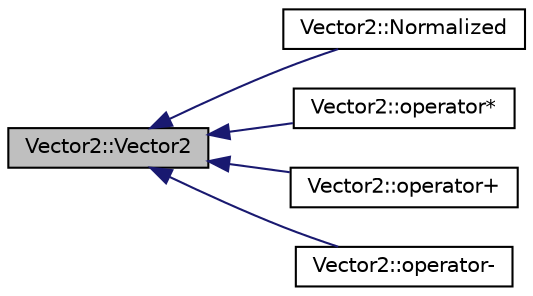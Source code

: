 digraph "Vector2::Vector2"
{
  bgcolor="transparent";
  edge [fontname="Helvetica",fontsize="10",labelfontname="Helvetica",labelfontsize="10"];
  node [fontname="Helvetica",fontsize="10",shape=record];
  rankdir="LR";
  Node1 [label="Vector2::Vector2",height=0.2,width=0.4,color="black", fillcolor="grey75", style="filled", fontcolor="black"];
  Node1 -> Node2 [dir="back",color="midnightblue",fontsize="10",style="solid",fontname="Helvetica"];
  Node2 [label="Vector2::Normalized",height=0.2,width=0.4,color="black",URL="$structVector2.html#aa1e93ce5025f04198a2bc7b0cdcfbe36"];
  Node1 -> Node3 [dir="back",color="midnightblue",fontsize="10",style="solid",fontname="Helvetica"];
  Node3 [label="Vector2::operator*",height=0.2,width=0.4,color="black",URL="$structVector2.html#a8b1aadc548dacb88e29a79beb273526f"];
  Node1 -> Node4 [dir="back",color="midnightblue",fontsize="10",style="solid",fontname="Helvetica"];
  Node4 [label="Vector2::operator+",height=0.2,width=0.4,color="black",URL="$structVector2.html#aacd2520a12d261747b074cbbdf4683d2"];
  Node1 -> Node5 [dir="back",color="midnightblue",fontsize="10",style="solid",fontname="Helvetica"];
  Node5 [label="Vector2::operator-",height=0.2,width=0.4,color="black",URL="$structVector2.html#a9057df0f0ef5c5b31fcda63bf90bd1dc"];
}
